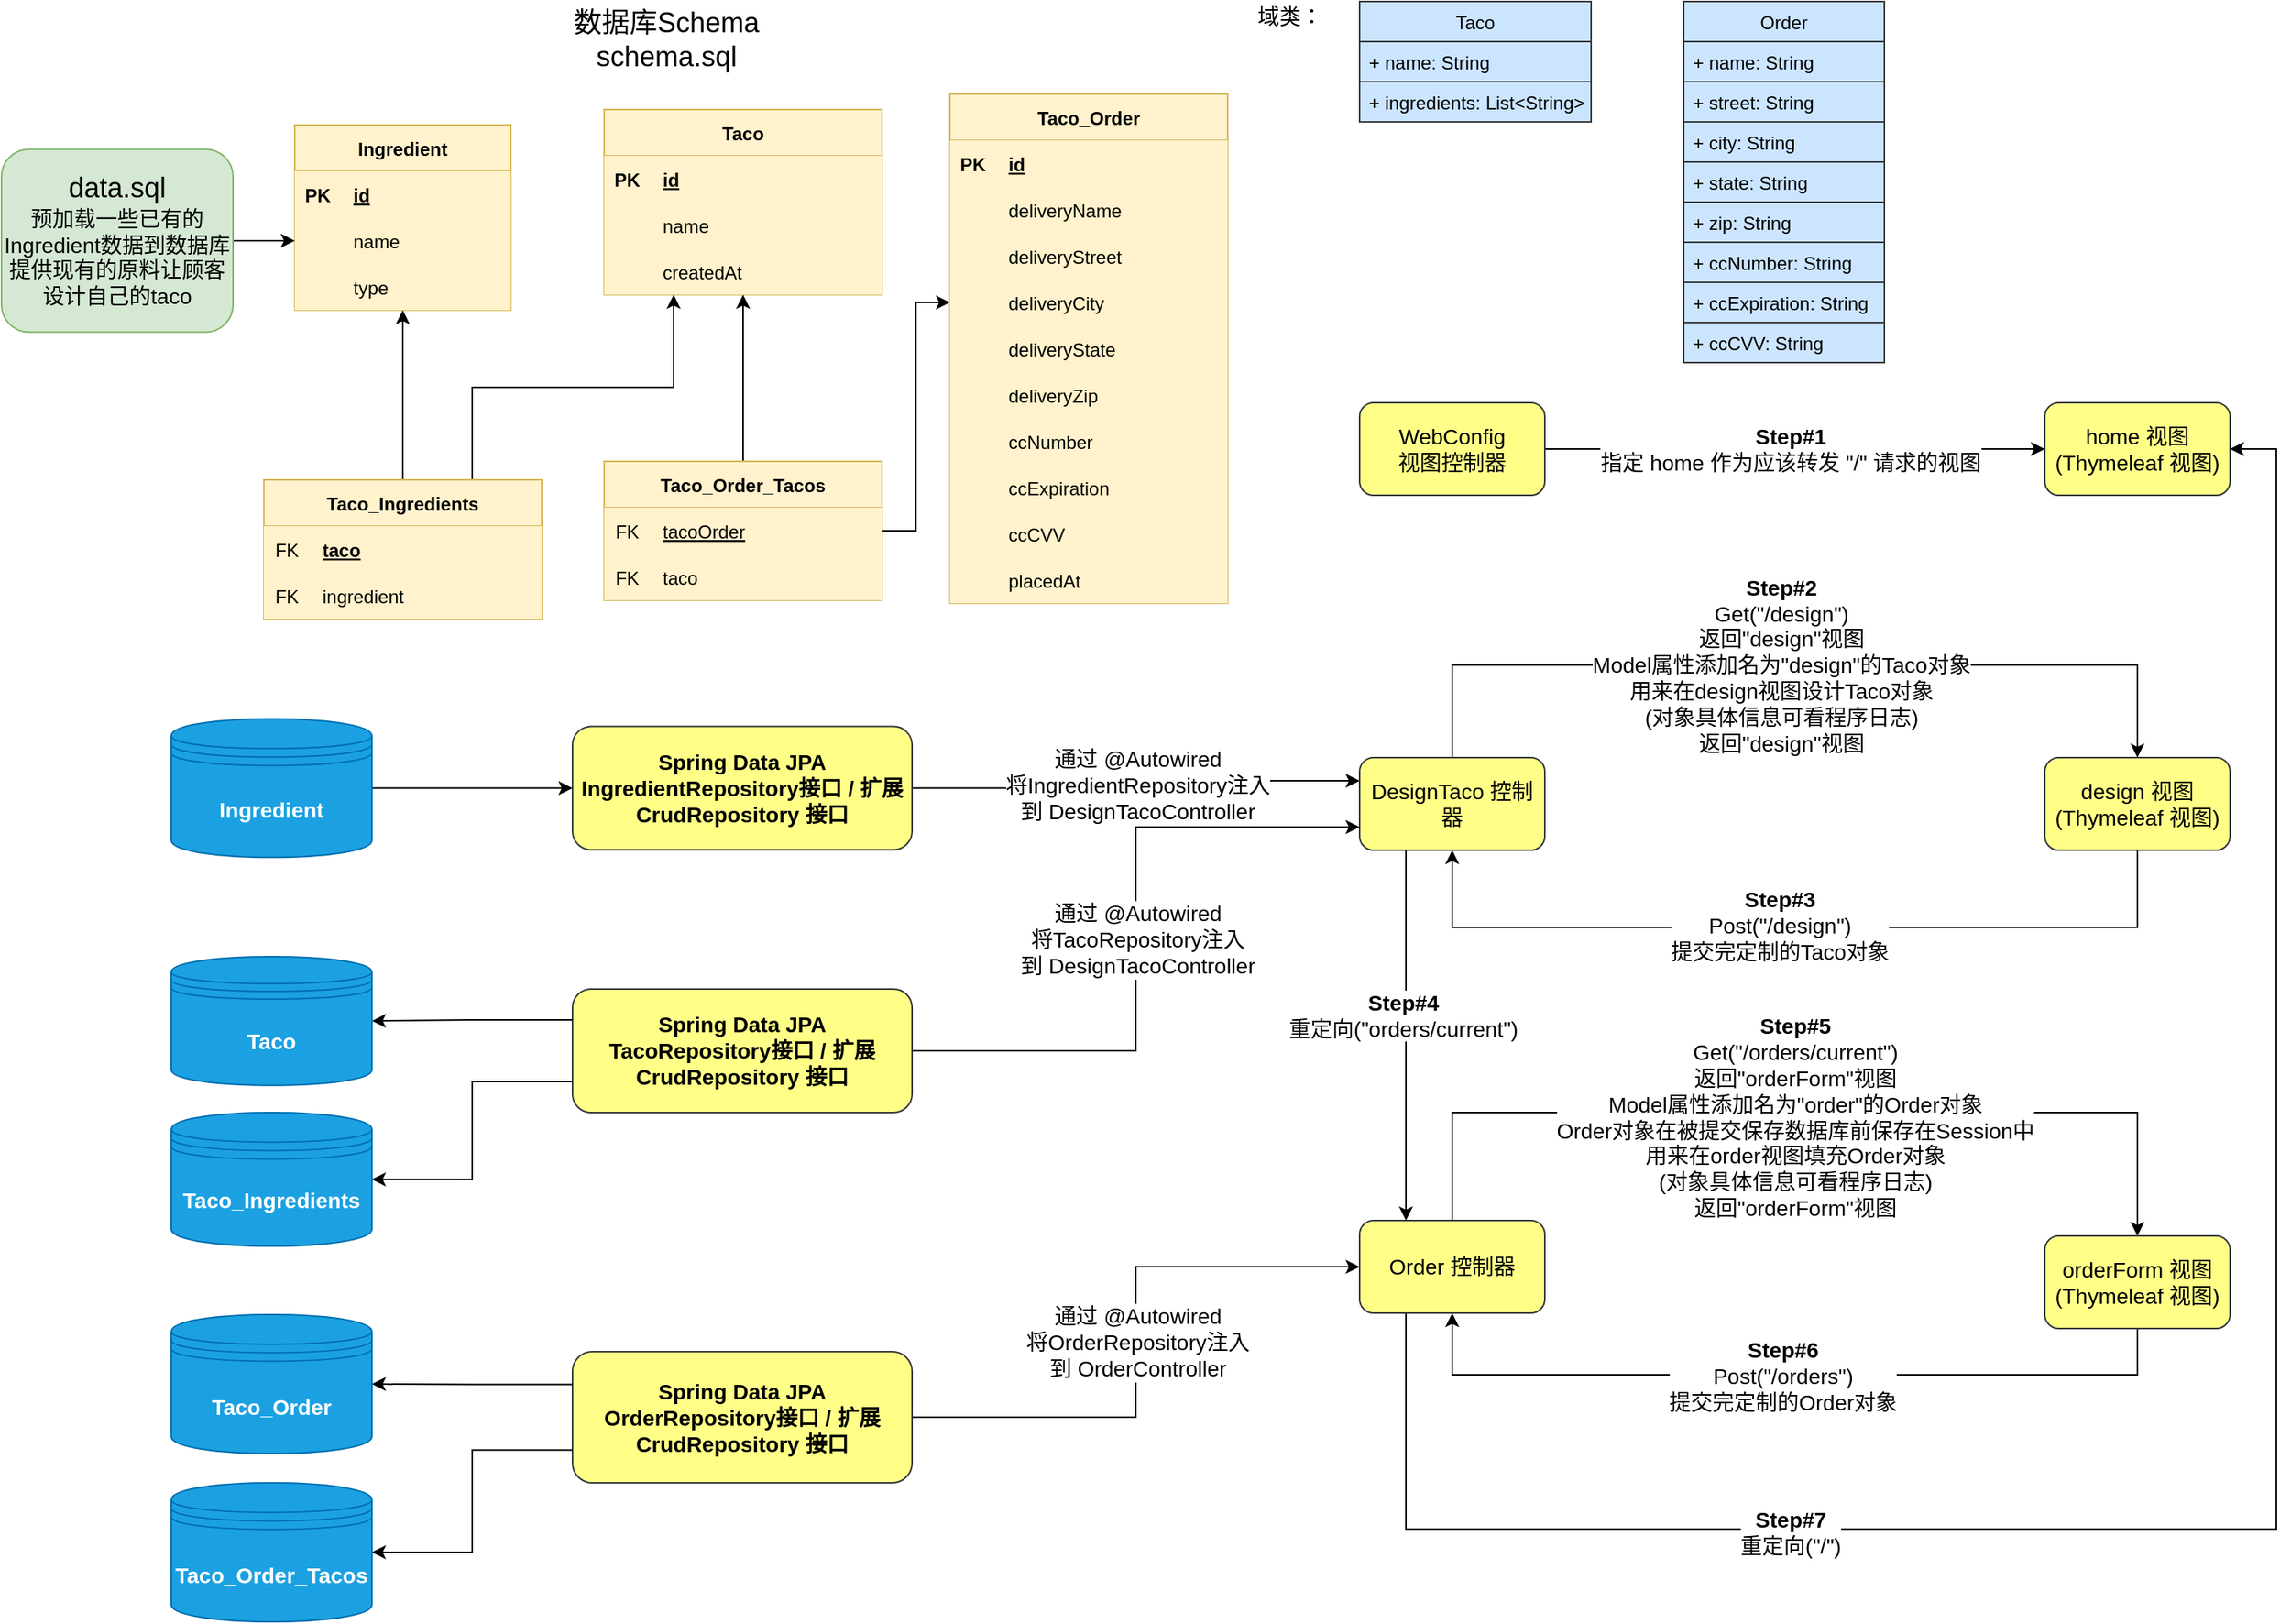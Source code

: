 <mxfile version="14.4.3" type="device"><diagram id="s5GgD7lEtXo4meM5UNP-" name="Page-1"><mxGraphModel dx="2893" dy="1265" grid="1" gridSize="10" guides="1" tooltips="1" connect="1" arrows="1" fold="1" page="1" pageScale="1" pageWidth="827" pageHeight="1169" math="0" shadow="0"><root><mxCell id="0"/><mxCell id="1" parent="0"/><mxCell id="UWZ8eqpxHvVsFgLDv_jw-1" value="Order" style="swimlane;fontStyle=0;childLayout=stackLayout;horizontal=1;startSize=26;fillColor=#cce5ff;horizontalStack=0;resizeParent=1;resizeParentMax=0;resizeLast=0;collapsible=1;marginBottom=0;strokeColor=#36393d;" parent="1" vertex="1"><mxGeometry x="310" y="60" width="130" height="234" as="geometry"/></mxCell><mxCell id="UWZ8eqpxHvVsFgLDv_jw-2" value="+ name: String" style="text;strokeColor=#36393d;fillColor=#cce5ff;align=left;verticalAlign=top;spacingLeft=4;spacingRight=4;overflow=hidden;rotatable=0;points=[[0,0.5],[1,0.5]];portConstraint=eastwest;" parent="UWZ8eqpxHvVsFgLDv_jw-1" vertex="1"><mxGeometry y="26" width="130" height="26" as="geometry"/></mxCell><mxCell id="UWZ8eqpxHvVsFgLDv_jw-3" value="+ street: String" style="text;strokeColor=#36393d;fillColor=#cce5ff;align=left;verticalAlign=top;spacingLeft=4;spacingRight=4;overflow=hidden;rotatable=0;points=[[0,0.5],[1,0.5]];portConstraint=eastwest;" parent="UWZ8eqpxHvVsFgLDv_jw-1" vertex="1"><mxGeometry y="52" width="130" height="26" as="geometry"/></mxCell><mxCell id="UWZ8eqpxHvVsFgLDv_jw-4" value="+ city: String" style="text;strokeColor=#36393d;fillColor=#cce5ff;align=left;verticalAlign=top;spacingLeft=4;spacingRight=4;overflow=hidden;rotatable=0;points=[[0,0.5],[1,0.5]];portConstraint=eastwest;" parent="UWZ8eqpxHvVsFgLDv_jw-1" vertex="1"><mxGeometry y="78" width="130" height="26" as="geometry"/></mxCell><mxCell id="UWZ8eqpxHvVsFgLDv_jw-12" value="+ state: String" style="text;strokeColor=#36393d;fillColor=#cce5ff;align=left;verticalAlign=top;spacingLeft=4;spacingRight=4;overflow=hidden;rotatable=0;points=[[0,0.5],[1,0.5]];portConstraint=eastwest;" parent="UWZ8eqpxHvVsFgLDv_jw-1" vertex="1"><mxGeometry y="104" width="130" height="26" as="geometry"/></mxCell><mxCell id="UWZ8eqpxHvVsFgLDv_jw-19" value="+ zip: String" style="text;strokeColor=#36393d;fillColor=#cce5ff;align=left;verticalAlign=top;spacingLeft=4;spacingRight=4;overflow=hidden;rotatable=0;points=[[0,0.5],[1,0.5]];portConstraint=eastwest;" parent="UWZ8eqpxHvVsFgLDv_jw-1" vertex="1"><mxGeometry y="130" width="130" height="26" as="geometry"/></mxCell><mxCell id="UWZ8eqpxHvVsFgLDv_jw-18" value="+ ccNumber: String" style="text;strokeColor=#36393d;fillColor=#cce5ff;align=left;verticalAlign=top;spacingLeft=4;spacingRight=4;overflow=hidden;rotatable=0;points=[[0,0.5],[1,0.5]];portConstraint=eastwest;" parent="UWZ8eqpxHvVsFgLDv_jw-1" vertex="1"><mxGeometry y="156" width="130" height="26" as="geometry"/></mxCell><mxCell id="UWZ8eqpxHvVsFgLDv_jw-20" value="+ ccExpiration: String" style="text;strokeColor=#36393d;fillColor=#cce5ff;align=left;verticalAlign=top;spacingLeft=4;spacingRight=4;overflow=hidden;rotatable=0;points=[[0,0.5],[1,0.5]];portConstraint=eastwest;" parent="UWZ8eqpxHvVsFgLDv_jw-1" vertex="1"><mxGeometry y="182" width="130" height="26" as="geometry"/></mxCell><mxCell id="UWZ8eqpxHvVsFgLDv_jw-14" value="+ ccCVV: String" style="text;strokeColor=#36393d;fillColor=#cce5ff;align=left;verticalAlign=top;spacingLeft=4;spacingRight=4;overflow=hidden;rotatable=0;points=[[0,0.5],[1,0.5]];portConstraint=eastwest;" parent="UWZ8eqpxHvVsFgLDv_jw-1" vertex="1"><mxGeometry y="208" width="130" height="26" as="geometry"/></mxCell><mxCell id="_PGfNeUoDke_odYHknA6-1" value="Taco" style="swimlane;fontStyle=0;childLayout=stackLayout;horizontal=1;startSize=26;fillColor=#cce5ff;horizontalStack=0;resizeParent=1;resizeParentMax=0;resizeLast=0;collapsible=1;marginBottom=0;strokeColor=#36393d;" parent="1" vertex="1"><mxGeometry x="100" y="60" width="150" height="78" as="geometry"/></mxCell><mxCell id="_PGfNeUoDke_odYHknA6-2" value="+ name: String" style="text;strokeColor=#36393d;fillColor=#cce5ff;align=left;verticalAlign=top;spacingLeft=4;spacingRight=4;overflow=hidden;rotatable=0;points=[[0,0.5],[1,0.5]];portConstraint=eastwest;" parent="_PGfNeUoDke_odYHknA6-1" vertex="1"><mxGeometry y="26" width="150" height="26" as="geometry"/></mxCell><mxCell id="_PGfNeUoDke_odYHknA6-3" value="+ ingredients: List&lt;String&gt;" style="text;strokeColor=#36393d;fillColor=#cce5ff;align=left;verticalAlign=top;spacingLeft=4;spacingRight=4;overflow=hidden;rotatable=0;points=[[0,0.5],[1,0.5]];portConstraint=eastwest;" parent="_PGfNeUoDke_odYHknA6-1" vertex="1"><mxGeometry y="52" width="150" height="26" as="geometry"/></mxCell><mxCell id="_PGfNeUoDke_odYHknA6-10" value="&lt;font style=&quot;font-size: 14px&quot;&gt;域类：&lt;/font&gt;" style="text;html=1;strokeColor=none;fillColor=none;align=center;verticalAlign=middle;whiteSpace=wrap;rounded=0;" parent="1" vertex="1"><mxGeometry x="30" y="60" width="50" height="20" as="geometry"/></mxCell><mxCell id="_PGfNeUoDke_odYHknA6-21" style="edgeStyle=orthogonalEdgeStyle;rounded=0;orthogonalLoop=1;jettySize=auto;html=1;exitX=1;exitY=0.5;exitDx=0;exitDy=0;entryX=0;entryY=0.5;entryDx=0;entryDy=0;" parent="1" source="_PGfNeUoDke_odYHknA6-11" target="_PGfNeUoDke_odYHknA6-13" edge="1"><mxGeometry relative="1" as="geometry"/></mxCell><mxCell id="_PGfNeUoDke_odYHknA6-24" value="&lt;font&gt;&lt;b style=&quot;font-size: 14px&quot;&gt;Step#1&lt;/b&gt;&lt;br&gt;&lt;span style=&quot;font-size: 14px&quot;&gt;指定 home 作为应该转发 &quot;/&quot; 请求的视图&lt;/span&gt;&lt;br&gt;&lt;/font&gt;" style="edgeLabel;html=1;align=center;verticalAlign=middle;resizable=0;points=[];" parent="_PGfNeUoDke_odYHknA6-21" vertex="1" connectable="0"><mxGeometry x="-0.019" y="-1" relative="1" as="geometry"><mxPoint y="-1" as="offset"/></mxGeometry></mxCell><mxCell id="_PGfNeUoDke_odYHknA6-11" value="&lt;font style=&quot;font-size: 14px&quot;&gt;WebConfig&lt;br&gt;视图控制器&lt;/font&gt;" style="rounded=1;whiteSpace=wrap;html=1;fillColor=#ffff88;strokeColor=#36393d;" parent="1" vertex="1"><mxGeometry x="100" y="320" width="120" height="60" as="geometry"/></mxCell><mxCell id="_PGfNeUoDke_odYHknA6-13" value="&lt;font style=&quot;font-size: 14px&quot;&gt;home 视图&lt;br&gt;(&lt;span&gt;Thymeleaf 视图&lt;/span&gt;)&lt;/font&gt;" style="rounded=1;whiteSpace=wrap;html=1;fillColor=#ffff88;strokeColor=#36393d;" parent="1" vertex="1"><mxGeometry x="544" y="320" width="120" height="60" as="geometry"/></mxCell><mxCell id="_PGfNeUoDke_odYHknA6-22" style="edgeStyle=orthogonalEdgeStyle;rounded=0;orthogonalLoop=1;jettySize=auto;html=1;exitX=0.5;exitY=0;exitDx=0;exitDy=0;entryX=0.5;entryY=0;entryDx=0;entryDy=0;" parent="1" source="_PGfNeUoDke_odYHknA6-15" target="_PGfNeUoDke_odYHknA6-17" edge="1"><mxGeometry relative="1" as="geometry"><Array as="points"><mxPoint x="160" y="490"/><mxPoint x="604" y="490"/></Array></mxGeometry></mxCell><mxCell id="_PGfNeUoDke_odYHknA6-25" value="&lt;span style=&quot;font-size: 14px&quot;&gt;&lt;b&gt;Step#2&lt;/b&gt;&lt;br&gt;Get(&quot;/design&quot;)&lt;/span&gt;&lt;br style=&quot;font-size: 14px&quot;&gt;&lt;span style=&quot;font-size: 14px&quot;&gt;返回&quot;design&quot;视图&lt;br&gt;Model属性添加名为&quot;design&quot;的Taco对象&lt;br&gt;用来在design视图设计Taco对象&lt;br&gt;&lt;/span&gt;&lt;span style=&quot;font-size: 14px&quot;&gt;(对象具体信息可看程序日志)&lt;/span&gt;&lt;span style=&quot;font-size: 14px&quot;&gt;&lt;br&gt;&lt;/span&gt;&lt;span style=&quot;font-size: 14px&quot;&gt;返回&quot;design&quot;视图&lt;/span&gt;&lt;span style=&quot;font-size: 14px&quot;&gt;&lt;br&gt;&lt;/span&gt;" style="edgeLabel;html=1;align=center;verticalAlign=middle;resizable=0;points=[];" parent="_PGfNeUoDke_odYHknA6-22" vertex="1" connectable="0"><mxGeometry x="-0.161" relative="1" as="geometry"><mxPoint x="36" as="offset"/></mxGeometry></mxCell><mxCell id="_PGfNeUoDke_odYHknA6-30" style="edgeStyle=orthogonalEdgeStyle;rounded=0;orthogonalLoop=1;jettySize=auto;html=1;exitX=0.25;exitY=1;exitDx=0;exitDy=0;entryX=0.25;entryY=0;entryDx=0;entryDy=0;" parent="1" source="_PGfNeUoDke_odYHknA6-15" target="_PGfNeUoDke_odYHknA6-18" edge="1"><mxGeometry relative="1" as="geometry"/></mxCell><mxCell id="_PGfNeUoDke_odYHknA6-31" value="&lt;span style=&quot;font-size: 14px&quot;&gt;&lt;b&gt;Step#4&lt;/b&gt;&lt;br&gt;重定向(&quot;orders/current&quot;)&lt;/span&gt;" style="edgeLabel;html=1;align=center;verticalAlign=middle;resizable=0;points=[];" parent="_PGfNeUoDke_odYHknA6-30" vertex="1" connectable="0"><mxGeometry x="-0.109" y="-2" relative="1" as="geometry"><mxPoint as="offset"/></mxGeometry></mxCell><mxCell id="_PGfNeUoDke_odYHknA6-15" value="&lt;font style=&quot;font-size: 14px&quot;&gt;DesignTaco 控制器&lt;/font&gt;" style="rounded=1;whiteSpace=wrap;html=1;fillColor=#ffff88;strokeColor=#36393d;" parent="1" vertex="1"><mxGeometry x="100" y="550" width="120" height="60" as="geometry"/></mxCell><mxCell id="_PGfNeUoDke_odYHknA6-26" style="edgeStyle=orthogonalEdgeStyle;rounded=0;orthogonalLoop=1;jettySize=auto;html=1;exitX=0.5;exitY=1;exitDx=0;exitDy=0;entryX=0.5;entryY=1;entryDx=0;entryDy=0;" parent="1" source="_PGfNeUoDke_odYHknA6-17" target="_PGfNeUoDke_odYHknA6-15" edge="1"><mxGeometry relative="1" as="geometry"><Array as="points"><mxPoint x="604" y="660"/><mxPoint x="160" y="660"/></Array></mxGeometry></mxCell><mxCell id="_PGfNeUoDke_odYHknA6-28" value="&lt;font style=&quot;font-size: 14px&quot;&gt;&lt;b&gt;Step#3&lt;/b&gt;&lt;br&gt;Post(&quot;/design&quot;)&lt;br&gt;提交完定制的Taco对象&lt;br&gt;&lt;/font&gt;" style="edgeLabel;html=1;align=center;verticalAlign=middle;resizable=0;points=[];" parent="_PGfNeUoDke_odYHknA6-26" vertex="1" connectable="0"><mxGeometry x="0.037" y="-1" relative="1" as="geometry"><mxPoint as="offset"/></mxGeometry></mxCell><mxCell id="_PGfNeUoDke_odYHknA6-17" value="&lt;font style=&quot;font-size: 14px&quot;&gt;design 视图&lt;br&gt;(&lt;span&gt;Thymeleaf 视图&lt;/span&gt;)&lt;/font&gt;" style="rounded=1;whiteSpace=wrap;html=1;fillColor=#ffff88;strokeColor=#36393d;" parent="1" vertex="1"><mxGeometry x="544" y="550" width="120" height="60" as="geometry"/></mxCell><mxCell id="_PGfNeUoDke_odYHknA6-23" style="edgeStyle=orthogonalEdgeStyle;rounded=0;orthogonalLoop=1;jettySize=auto;html=1;exitX=0.5;exitY=0;exitDx=0;exitDy=0;entryX=0.5;entryY=0;entryDx=0;entryDy=0;" parent="1" source="_PGfNeUoDke_odYHknA6-18" target="_PGfNeUoDke_odYHknA6-20" edge="1"><mxGeometry relative="1" as="geometry"><Array as="points"><mxPoint x="160" y="780"/><mxPoint x="604" y="780"/></Array></mxGeometry></mxCell><mxCell id="_PGfNeUoDke_odYHknA6-32" value="&lt;span style=&quot;font-size: 14px&quot;&gt;&lt;b&gt;Step#5&lt;/b&gt;&lt;br&gt;Get(&quot;/orders/current&quot;)&lt;/span&gt;&lt;br style=&quot;font-size: 14px&quot;&gt;&lt;span style=&quot;font-size: 14px&quot;&gt;返回&quot;orderForm&quot;视图&lt;br&gt;Model属性添加名为&quot;order&quot;的Order对象&lt;br&gt;Order对象在被提交保存数据库前保存在Session中&lt;br&gt;用来在order视图填充Order对象&lt;br&gt;(对象具体信息可看程序日志)&lt;br&gt;&lt;/span&gt;&lt;span style=&quot;font-size: 14px&quot;&gt;返回&quot;orderForm&quot;视图&lt;/span&gt;&lt;span style=&quot;font-size: 14px&quot;&gt;&lt;br&gt;&lt;/span&gt;" style="edgeLabel;html=1;align=center;verticalAlign=middle;resizable=0;points=[];" parent="_PGfNeUoDke_odYHknA6-23" vertex="1" connectable="0"><mxGeometry x="-0.093" y="-3" relative="1" as="geometry"><mxPoint x="22" as="offset"/></mxGeometry></mxCell><mxCell id="_PGfNeUoDke_odYHknA6-35" style="edgeStyle=orthogonalEdgeStyle;rounded=0;orthogonalLoop=1;jettySize=auto;html=1;exitX=0.25;exitY=1;exitDx=0;exitDy=0;entryX=1;entryY=0.5;entryDx=0;entryDy=0;" parent="1" source="_PGfNeUoDke_odYHknA6-18" target="_PGfNeUoDke_odYHknA6-13" edge="1"><mxGeometry relative="1" as="geometry"><Array as="points"><mxPoint x="130" y="1050"/><mxPoint x="694" y="1050"/><mxPoint x="694" y="350"/></Array></mxGeometry></mxCell><mxCell id="_PGfNeUoDke_odYHknA6-36" value="&lt;span style=&quot;font-size: 14px&quot;&gt;&lt;b&gt;Step#7&lt;/b&gt;&lt;br&gt;重定向(&quot;/&quot;)&lt;br&gt;&lt;/span&gt;" style="edgeLabel;html=1;align=center;verticalAlign=middle;resizable=0;points=[];" parent="_PGfNeUoDke_odYHknA6-35" vertex="1" connectable="0"><mxGeometry x="-0.344" y="-2" relative="1" as="geometry"><mxPoint x="-81.59" as="offset"/></mxGeometry></mxCell><mxCell id="_PGfNeUoDke_odYHknA6-18" value="&lt;font style=&quot;font-size: 14px&quot;&gt;Order 控制器&lt;/font&gt;" style="rounded=1;whiteSpace=wrap;html=1;fillColor=#ffff88;strokeColor=#36393d;" parent="1" vertex="1"><mxGeometry x="100" y="850" width="120" height="60" as="geometry"/></mxCell><mxCell id="_PGfNeUoDke_odYHknA6-33" style="edgeStyle=orthogonalEdgeStyle;rounded=0;orthogonalLoop=1;jettySize=auto;html=1;exitX=0.5;exitY=1;exitDx=0;exitDy=0;entryX=0.5;entryY=1;entryDx=0;entryDy=0;" parent="1" source="_PGfNeUoDke_odYHknA6-20" target="_PGfNeUoDke_odYHknA6-18" edge="1"><mxGeometry relative="1" as="geometry"><Array as="points"><mxPoint x="604" y="950"/><mxPoint x="160" y="950"/></Array></mxGeometry></mxCell><mxCell id="_PGfNeUoDke_odYHknA6-34" value="&lt;span style=&quot;font-size: 14px&quot;&gt;&lt;b&gt;Step#6&lt;/b&gt;&lt;br&gt;Post(&quot;/orders&quot;)&lt;/span&gt;&lt;br style=&quot;font-size: 14px&quot;&gt;&lt;span style=&quot;font-size: 14px&quot;&gt;提交完定制的Order对象&lt;/span&gt;" style="edgeLabel;html=1;align=center;verticalAlign=middle;resizable=0;points=[];" parent="_PGfNeUoDke_odYHknA6-33" vertex="1" connectable="0"><mxGeometry x="0.012" y="1" relative="1" as="geometry"><mxPoint as="offset"/></mxGeometry></mxCell><mxCell id="_PGfNeUoDke_odYHknA6-20" value="&lt;font style=&quot;font-size: 14px&quot;&gt;orderForm 视图&lt;br&gt;(&lt;span&gt;Thymeleaf 视图&lt;/span&gt;)&lt;/font&gt;" style="rounded=1;whiteSpace=wrap;html=1;fillColor=#ffff88;strokeColor=#36393d;" parent="1" vertex="1"><mxGeometry x="544" y="860" width="120" height="60" as="geometry"/></mxCell><mxCell id="GFO2G9wgAssf9oBsYWqt-5" style="edgeStyle=orthogonalEdgeStyle;rounded=0;orthogonalLoop=1;jettySize=auto;html=1;exitX=1;exitY=0.5;exitDx=0;exitDy=0;entryX=0;entryY=0.25;entryDx=0;entryDy=0;" parent="1" source="GFO2G9wgAssf9oBsYWqt-1" target="_PGfNeUoDke_odYHknA6-15" edge="1"><mxGeometry relative="1" as="geometry"/></mxCell><mxCell id="GFO2G9wgAssf9oBsYWqt-6" value="&lt;font style=&quot;font-size: 14px&quot;&gt;通过 @Autowired&lt;br&gt;将&lt;span&gt;IngredientRepository&lt;/span&gt;注入&lt;br&gt;到 DesignTacoController&lt;/font&gt;" style="edgeLabel;html=1;align=center;verticalAlign=middle;resizable=0;points=[];" parent="GFO2G9wgAssf9oBsYWqt-5" vertex="1" connectable="0"><mxGeometry x="-0.002" y="-1" relative="1" as="geometry"><mxPoint as="offset"/></mxGeometry></mxCell><mxCell id="GFO2G9wgAssf9oBsYWqt-1" value="&lt;font&gt;&lt;font style=&quot;font-size: 14px&quot;&gt;&lt;b&gt;Spring Data JPA&lt;br&gt;IngredientRepository接口 /&amp;nbsp;&lt;span&gt;扩展 CrudRepository 接口&lt;/span&gt;&lt;br&gt;&lt;/b&gt;&lt;/font&gt;&lt;/font&gt;" style="rounded=1;whiteSpace=wrap;html=1;fillColor=#ffff88;strokeColor=#36393d;" parent="1" vertex="1"><mxGeometry x="-410" y="529.78" width="220" height="80" as="geometry"/></mxCell><mxCell id="GFO2G9wgAssf9oBsYWqt-3" style="edgeStyle=orthogonalEdgeStyle;rounded=0;orthogonalLoop=1;jettySize=auto;html=1;exitX=1;exitY=0.5;exitDx=0;exitDy=0;entryX=0;entryY=0.5;entryDx=0;entryDy=0;" parent="1" source="5_yqH__GdXovCxNSUpzi-95" target="GFO2G9wgAssf9oBsYWqt-1" edge="1"><mxGeometry relative="1" as="geometry"><mxPoint x="-800" y="568.75" as="sourcePoint"/></mxGeometry></mxCell><mxCell id="ABCaBeEIjBcYwZikrqMt-1" value="Ingredient" style="shape=table;startSize=30;container=1;collapsible=1;childLayout=tableLayout;fixedRows=1;rowLines=0;fontStyle=1;align=center;resizeLast=1;fillColor=#fff2cc;strokeColor=#d6b656;" parent="1" vertex="1"><mxGeometry x="-590" y="140" width="140" height="120" as="geometry"/></mxCell><mxCell id="ABCaBeEIjBcYwZikrqMt-2" value="" style="shape=partialRectangle;collapsible=0;dropTarget=0;pointerEvents=0;fillColor=#fff2cc;top=0;left=0;bottom=1;right=0;points=[[0,0.5],[1,0.5]];portConstraint=eastwest;strokeColor=#d6b656;" parent="ABCaBeEIjBcYwZikrqMt-1" vertex="1"><mxGeometry y="30" width="140" height="30" as="geometry"/></mxCell><mxCell id="ABCaBeEIjBcYwZikrqMt-3" value="PK" style="shape=partialRectangle;connectable=0;fillColor=#fff2cc;top=0;left=0;bottom=0;right=0;fontStyle=1;overflow=hidden;strokeColor=#d6b656;" parent="ABCaBeEIjBcYwZikrqMt-2" vertex="1"><mxGeometry width="30" height="30" as="geometry"/></mxCell><mxCell id="ABCaBeEIjBcYwZikrqMt-4" value="id" style="shape=partialRectangle;connectable=0;fillColor=#fff2cc;top=0;left=0;bottom=0;right=0;align=left;spacingLeft=6;fontStyle=5;overflow=hidden;strokeColor=#d6b656;" parent="ABCaBeEIjBcYwZikrqMt-2" vertex="1"><mxGeometry x="30" width="110" height="30" as="geometry"/></mxCell><mxCell id="ABCaBeEIjBcYwZikrqMt-5" value="" style="shape=partialRectangle;collapsible=0;dropTarget=0;pointerEvents=0;fillColor=#fff2cc;top=0;left=0;bottom=0;right=0;points=[[0,0.5],[1,0.5]];portConstraint=eastwest;strokeColor=#d6b656;" parent="ABCaBeEIjBcYwZikrqMt-1" vertex="1"><mxGeometry y="60" width="140" height="30" as="geometry"/></mxCell><mxCell id="ABCaBeEIjBcYwZikrqMt-6" value="" style="shape=partialRectangle;connectable=0;fillColor=#fff2cc;top=0;left=0;bottom=0;right=0;editable=1;overflow=hidden;strokeColor=#d6b656;" parent="ABCaBeEIjBcYwZikrqMt-5" vertex="1"><mxGeometry width="30" height="30" as="geometry"/></mxCell><mxCell id="ABCaBeEIjBcYwZikrqMt-7" value="name" style="shape=partialRectangle;connectable=0;fillColor=#fff2cc;top=0;left=0;bottom=0;right=0;align=left;spacingLeft=6;overflow=hidden;strokeColor=#d6b656;" parent="ABCaBeEIjBcYwZikrqMt-5" vertex="1"><mxGeometry x="30" width="110" height="30" as="geometry"/></mxCell><mxCell id="ABCaBeEIjBcYwZikrqMt-8" value="" style="shape=partialRectangle;collapsible=0;dropTarget=0;pointerEvents=0;fillColor=#fff2cc;top=0;left=0;bottom=0;right=0;points=[[0,0.5],[1,0.5]];portConstraint=eastwest;strokeColor=#d6b656;" parent="ABCaBeEIjBcYwZikrqMt-1" vertex="1"><mxGeometry y="90" width="140" height="30" as="geometry"/></mxCell><mxCell id="ABCaBeEIjBcYwZikrqMt-9" value="" style="shape=partialRectangle;connectable=0;fillColor=#fff2cc;top=0;left=0;bottom=0;right=0;editable=1;overflow=hidden;strokeColor=#d6b656;" parent="ABCaBeEIjBcYwZikrqMt-8" vertex="1"><mxGeometry width="30" height="30" as="geometry"/></mxCell><mxCell id="ABCaBeEIjBcYwZikrqMt-10" value="type" style="shape=partialRectangle;connectable=0;fillColor=#fff2cc;top=0;left=0;bottom=0;right=0;align=left;spacingLeft=6;overflow=hidden;strokeColor=#d6b656;" parent="ABCaBeEIjBcYwZikrqMt-8" vertex="1"><mxGeometry x="30" width="110" height="30" as="geometry"/></mxCell><mxCell id="ABCaBeEIjBcYwZikrqMt-14" value="Taco" style="shape=table;startSize=30;container=1;collapsible=1;childLayout=tableLayout;fixedRows=1;rowLines=0;fontStyle=1;align=center;resizeLast=1;fillColor=#fff2cc;strokeColor=#d6b656;" parent="1" vertex="1"><mxGeometry x="-389.5" y="130" width="180" height="120" as="geometry"/></mxCell><mxCell id="ABCaBeEIjBcYwZikrqMt-15" value="" style="shape=partialRectangle;collapsible=0;dropTarget=0;pointerEvents=0;fillColor=#fff2cc;top=0;left=0;bottom=1;right=0;points=[[0,0.5],[1,0.5]];portConstraint=eastwest;strokeColor=#d6b656;" parent="ABCaBeEIjBcYwZikrqMt-14" vertex="1"><mxGeometry y="30" width="180" height="30" as="geometry"/></mxCell><mxCell id="ABCaBeEIjBcYwZikrqMt-16" value="PK" style="shape=partialRectangle;connectable=0;fillColor=#fff2cc;top=0;left=0;bottom=0;right=0;fontStyle=1;overflow=hidden;strokeColor=#d6b656;" parent="ABCaBeEIjBcYwZikrqMt-15" vertex="1"><mxGeometry width="30" height="30" as="geometry"/></mxCell><mxCell id="ABCaBeEIjBcYwZikrqMt-17" value="id" style="shape=partialRectangle;connectable=0;fillColor=#fff2cc;top=0;left=0;bottom=0;right=0;align=left;spacingLeft=6;fontStyle=5;overflow=hidden;strokeColor=#d6b656;" parent="ABCaBeEIjBcYwZikrqMt-15" vertex="1"><mxGeometry x="30" width="150" height="30" as="geometry"/></mxCell><mxCell id="ABCaBeEIjBcYwZikrqMt-18" value="" style="shape=partialRectangle;collapsible=0;dropTarget=0;pointerEvents=0;fillColor=#fff2cc;top=0;left=0;bottom=0;right=0;points=[[0,0.5],[1,0.5]];portConstraint=eastwest;strokeColor=#d6b656;" parent="ABCaBeEIjBcYwZikrqMt-14" vertex="1"><mxGeometry y="60" width="180" height="30" as="geometry"/></mxCell><mxCell id="ABCaBeEIjBcYwZikrqMt-19" value="" style="shape=partialRectangle;connectable=0;fillColor=#fff2cc;top=0;left=0;bottom=0;right=0;editable=1;overflow=hidden;strokeColor=#d6b656;" parent="ABCaBeEIjBcYwZikrqMt-18" vertex="1"><mxGeometry width="30" height="30" as="geometry"/></mxCell><mxCell id="ABCaBeEIjBcYwZikrqMt-20" value="name" style="shape=partialRectangle;connectable=0;fillColor=#fff2cc;top=0;left=0;bottom=0;right=0;align=left;spacingLeft=6;overflow=hidden;strokeColor=#d6b656;" parent="ABCaBeEIjBcYwZikrqMt-18" vertex="1"><mxGeometry x="30" width="150" height="30" as="geometry"/></mxCell><mxCell id="ABCaBeEIjBcYwZikrqMt-21" value="" style="shape=partialRectangle;collapsible=0;dropTarget=0;pointerEvents=0;fillColor=#fff2cc;top=0;left=0;bottom=0;right=0;points=[[0,0.5],[1,0.5]];portConstraint=eastwest;strokeColor=#d6b656;" parent="ABCaBeEIjBcYwZikrqMt-14" vertex="1"><mxGeometry y="90" width="180" height="30" as="geometry"/></mxCell><mxCell id="ABCaBeEIjBcYwZikrqMt-22" value="" style="shape=partialRectangle;connectable=0;fillColor=#fff2cc;top=0;left=0;bottom=0;right=0;editable=1;overflow=hidden;strokeColor=#d6b656;" parent="ABCaBeEIjBcYwZikrqMt-21" vertex="1"><mxGeometry width="30" height="30" as="geometry"/></mxCell><mxCell id="ABCaBeEIjBcYwZikrqMt-23" value="createdAt" style="shape=partialRectangle;connectable=0;fillColor=#fff2cc;top=0;left=0;bottom=0;right=0;align=left;spacingLeft=6;overflow=hidden;strokeColor=#d6b656;" parent="ABCaBeEIjBcYwZikrqMt-21" vertex="1"><mxGeometry x="30" width="150" height="30" as="geometry"/></mxCell><mxCell id="1MyHOE4CHf05YCEN6rHA-6" style="edgeStyle=orthogonalEdgeStyle;rounded=0;orthogonalLoop=1;jettySize=auto;html=1;exitX=0.5;exitY=0;exitDx=0;exitDy=0;entryX=0.5;entryY=1;entryDx=0;entryDy=0;" parent="1" source="ABCaBeEIjBcYwZikrqMt-24" target="ABCaBeEIjBcYwZikrqMt-1" edge="1"><mxGeometry relative="1" as="geometry"/></mxCell><mxCell id="1MyHOE4CHf05YCEN6rHA-7" style="edgeStyle=orthogonalEdgeStyle;rounded=0;orthogonalLoop=1;jettySize=auto;html=1;exitX=0.75;exitY=0;exitDx=0;exitDy=0;entryX=0.25;entryY=1;entryDx=0;entryDy=0;" parent="1" source="ABCaBeEIjBcYwZikrqMt-24" target="ABCaBeEIjBcYwZikrqMt-14" edge="1"><mxGeometry relative="1" as="geometry"/></mxCell><mxCell id="ABCaBeEIjBcYwZikrqMt-24" value="Taco_Ingredients" style="shape=table;startSize=30;container=1;collapsible=1;childLayout=tableLayout;fixedRows=1;rowLines=0;fontStyle=1;align=center;resizeLast=1;fillColor=#fff2cc;strokeColor=#d6b656;" parent="1" vertex="1"><mxGeometry x="-610" y="370" width="180" height="90" as="geometry"/></mxCell><mxCell id="ABCaBeEIjBcYwZikrqMt-25" value="" style="shape=partialRectangle;collapsible=0;dropTarget=0;pointerEvents=0;fillColor=#fff2cc;top=0;left=0;bottom=1;right=0;points=[[0,0.5],[1,0.5]];portConstraint=eastwest;strokeColor=#d6b656;" parent="ABCaBeEIjBcYwZikrqMt-24" vertex="1"><mxGeometry y="30" width="180" height="30" as="geometry"/></mxCell><mxCell id="ABCaBeEIjBcYwZikrqMt-26" value="FK" style="shape=partialRectangle;connectable=0;fillColor=#fff2cc;top=0;left=0;bottom=0;right=0;fontStyle=0;overflow=hidden;strokeColor=#d6b656;" parent="ABCaBeEIjBcYwZikrqMt-25" vertex="1"><mxGeometry width="30" height="30" as="geometry"/></mxCell><mxCell id="ABCaBeEIjBcYwZikrqMt-27" value="taco" style="shape=partialRectangle;connectable=0;fillColor=#fff2cc;top=0;left=0;bottom=0;right=0;align=left;spacingLeft=6;fontStyle=5;overflow=hidden;strokeColor=#d6b656;" parent="ABCaBeEIjBcYwZikrqMt-25" vertex="1"><mxGeometry x="30" width="150" height="30" as="geometry"/></mxCell><mxCell id="ABCaBeEIjBcYwZikrqMt-28" value="" style="shape=partialRectangle;collapsible=0;dropTarget=0;pointerEvents=0;fillColor=#fff2cc;top=0;left=0;bottom=0;right=0;points=[[0,0.5],[1,0.5]];portConstraint=eastwest;strokeColor=#d6b656;" parent="ABCaBeEIjBcYwZikrqMt-24" vertex="1"><mxGeometry y="60" width="180" height="30" as="geometry"/></mxCell><mxCell id="ABCaBeEIjBcYwZikrqMt-29" value="FK" style="shape=partialRectangle;connectable=0;fillColor=#fff2cc;top=0;left=0;bottom=0;right=0;editable=1;overflow=hidden;strokeColor=#d6b656;" parent="ABCaBeEIjBcYwZikrqMt-28" vertex="1"><mxGeometry width="30" height="30" as="geometry"/></mxCell><mxCell id="ABCaBeEIjBcYwZikrqMt-30" value="ingredient" style="shape=partialRectangle;connectable=0;fillColor=#fff2cc;top=0;left=0;bottom=0;right=0;align=left;spacingLeft=6;overflow=hidden;strokeColor=#d6b656;" parent="ABCaBeEIjBcYwZikrqMt-28" vertex="1"><mxGeometry x="30" width="150" height="30" as="geometry"/></mxCell><mxCell id="ABCaBeEIjBcYwZikrqMt-101" style="edgeStyle=orthogonalEdgeStyle;rounded=0;orthogonalLoop=1;jettySize=auto;html=1;exitX=0.5;exitY=0;exitDx=0;exitDy=0;entryX=0.5;entryY=1;entryDx=0;entryDy=0;" parent="1" source="ABCaBeEIjBcYwZikrqMt-34" target="ABCaBeEIjBcYwZikrqMt-14" edge="1"><mxGeometry relative="1" as="geometry"/></mxCell><mxCell id="ABCaBeEIjBcYwZikrqMt-102" style="edgeStyle=orthogonalEdgeStyle;rounded=0;orthogonalLoop=1;jettySize=auto;html=1;exitX=1;exitY=0.5;exitDx=0;exitDy=0;entryX=0;entryY=0.5;entryDx=0;entryDy=0;" parent="1" source="ABCaBeEIjBcYwZikrqMt-34" target="ABCaBeEIjBcYwZikrqMt-68" edge="1"><mxGeometry relative="1" as="geometry"/></mxCell><mxCell id="ABCaBeEIjBcYwZikrqMt-34" value="Taco_Order_Tacos" style="shape=table;startSize=30;container=1;collapsible=1;childLayout=tableLayout;fixedRows=1;rowLines=0;fontStyle=1;align=center;resizeLast=1;fillColor=#fff2cc;strokeColor=#d6b656;" parent="1" vertex="1"><mxGeometry x="-389.5" y="358" width="180" height="90" as="geometry"/></mxCell><mxCell id="ABCaBeEIjBcYwZikrqMt-35" value="" style="shape=partialRectangle;collapsible=0;dropTarget=0;pointerEvents=0;fillColor=#fff2cc;top=0;left=0;bottom=1;right=0;points=[[0,0.5],[1,0.5]];portConstraint=eastwest;strokeColor=#d6b656;" parent="ABCaBeEIjBcYwZikrqMt-34" vertex="1"><mxGeometry y="30" width="180" height="30" as="geometry"/></mxCell><mxCell id="ABCaBeEIjBcYwZikrqMt-36" value="FK" style="shape=partialRectangle;connectable=0;fillColor=#fff2cc;top=0;left=0;bottom=0;right=0;fontStyle=0;overflow=hidden;strokeColor=#d6b656;" parent="ABCaBeEIjBcYwZikrqMt-35" vertex="1"><mxGeometry width="30" height="30" as="geometry"/></mxCell><mxCell id="ABCaBeEIjBcYwZikrqMt-37" value="tacoOrder" style="shape=partialRectangle;connectable=0;fillColor=#fff2cc;top=0;left=0;bottom=0;right=0;align=left;spacingLeft=6;fontStyle=4;overflow=hidden;strokeColor=#d6b656;" parent="ABCaBeEIjBcYwZikrqMt-35" vertex="1"><mxGeometry x="30" width="150" height="30" as="geometry"/></mxCell><mxCell id="ABCaBeEIjBcYwZikrqMt-38" value="" style="shape=partialRectangle;collapsible=0;dropTarget=0;pointerEvents=0;fillColor=#fff2cc;top=0;left=0;bottom=0;right=0;points=[[0,0.5],[1,0.5]];portConstraint=eastwest;strokeColor=#d6b656;" parent="ABCaBeEIjBcYwZikrqMt-34" vertex="1"><mxGeometry y="60" width="180" height="30" as="geometry"/></mxCell><mxCell id="ABCaBeEIjBcYwZikrqMt-39" value="FK" style="shape=partialRectangle;connectable=0;fillColor=#fff2cc;top=0;left=0;bottom=0;right=0;editable=1;overflow=hidden;strokeColor=#d6b656;" parent="ABCaBeEIjBcYwZikrqMt-38" vertex="1"><mxGeometry width="30" height="30" as="geometry"/></mxCell><mxCell id="ABCaBeEIjBcYwZikrqMt-40" value="taco" style="shape=partialRectangle;connectable=0;fillColor=#fff2cc;top=0;left=0;bottom=0;right=0;align=left;spacingLeft=6;overflow=hidden;strokeColor=#d6b656;" parent="ABCaBeEIjBcYwZikrqMt-38" vertex="1"><mxGeometry x="30" width="150" height="30" as="geometry"/></mxCell><mxCell id="ABCaBeEIjBcYwZikrqMt-44" value="Taco_Order" style="shape=table;startSize=30;container=1;collapsible=1;childLayout=tableLayout;fixedRows=1;rowLines=0;fontStyle=1;align=center;resizeLast=1;fillColor=#fff2cc;strokeColor=#d6b656;" parent="1" vertex="1"><mxGeometry x="-165.5" y="120" width="180" height="330" as="geometry"><mxRectangle x="1750" y="18.5" width="100" height="30" as="alternateBounds"/></mxGeometry></mxCell><mxCell id="ABCaBeEIjBcYwZikrqMt-45" value="" style="shape=partialRectangle;collapsible=0;dropTarget=0;pointerEvents=0;fillColor=#fff2cc;top=0;left=0;bottom=1;right=0;points=[[0,0.5],[1,0.5]];portConstraint=eastwest;strokeColor=#d6b656;" parent="ABCaBeEIjBcYwZikrqMt-44" vertex="1"><mxGeometry y="30" width="180" height="30" as="geometry"/></mxCell><mxCell id="ABCaBeEIjBcYwZikrqMt-46" value="PK" style="shape=partialRectangle;connectable=0;fillColor=#fff2cc;top=0;left=0;bottom=0;right=0;fontStyle=1;overflow=hidden;strokeColor=#d6b656;" parent="ABCaBeEIjBcYwZikrqMt-45" vertex="1"><mxGeometry width="30" height="30" as="geometry"/></mxCell><mxCell id="ABCaBeEIjBcYwZikrqMt-47" value="id" style="shape=partialRectangle;connectable=0;fillColor=#fff2cc;top=0;left=0;bottom=0;right=0;align=left;spacingLeft=6;fontStyle=5;overflow=hidden;strokeColor=#d6b656;" parent="ABCaBeEIjBcYwZikrqMt-45" vertex="1"><mxGeometry x="30" width="150" height="30" as="geometry"/></mxCell><mxCell id="ABCaBeEIjBcYwZikrqMt-48" value="" style="shape=partialRectangle;collapsible=0;dropTarget=0;pointerEvents=0;fillColor=#fff2cc;top=0;left=0;bottom=0;right=0;points=[[0,0.5],[1,0.5]];portConstraint=eastwest;strokeColor=#d6b656;" parent="ABCaBeEIjBcYwZikrqMt-44" vertex="1"><mxGeometry y="60" width="180" height="30" as="geometry"/></mxCell><mxCell id="ABCaBeEIjBcYwZikrqMt-49" value="" style="shape=partialRectangle;connectable=0;fillColor=#fff2cc;top=0;left=0;bottom=0;right=0;editable=1;overflow=hidden;strokeColor=#d6b656;" parent="ABCaBeEIjBcYwZikrqMt-48" vertex="1"><mxGeometry width="30" height="30" as="geometry"/></mxCell><mxCell id="ABCaBeEIjBcYwZikrqMt-50" value="deliveryName" style="shape=partialRectangle;connectable=0;fillColor=#fff2cc;top=0;left=0;bottom=0;right=0;align=left;spacingLeft=6;overflow=hidden;strokeColor=#d6b656;" parent="ABCaBeEIjBcYwZikrqMt-48" vertex="1"><mxGeometry x="30" width="150" height="30" as="geometry"/></mxCell><mxCell id="ABCaBeEIjBcYwZikrqMt-51" value="" style="shape=partialRectangle;collapsible=0;dropTarget=0;pointerEvents=0;fillColor=#fff2cc;top=0;left=0;bottom=0;right=0;points=[[0,0.5],[1,0.5]];portConstraint=eastwest;strokeColor=#d6b656;" parent="ABCaBeEIjBcYwZikrqMt-44" vertex="1"><mxGeometry y="90" width="180" height="30" as="geometry"/></mxCell><mxCell id="ABCaBeEIjBcYwZikrqMt-52" value="" style="shape=partialRectangle;connectable=0;fillColor=#fff2cc;top=0;left=0;bottom=0;right=0;editable=1;overflow=hidden;strokeColor=#d6b656;" parent="ABCaBeEIjBcYwZikrqMt-51" vertex="1"><mxGeometry width="30" height="30" as="geometry"/></mxCell><mxCell id="ABCaBeEIjBcYwZikrqMt-53" value="deliveryStreet" style="shape=partialRectangle;connectable=0;fillColor=#fff2cc;top=0;left=0;bottom=0;right=0;align=left;spacingLeft=6;overflow=hidden;strokeColor=#d6b656;" parent="ABCaBeEIjBcYwZikrqMt-51" vertex="1"><mxGeometry x="30" width="150" height="30" as="geometry"/></mxCell><mxCell id="ABCaBeEIjBcYwZikrqMt-68" value="" style="shape=partialRectangle;collapsible=0;dropTarget=0;pointerEvents=0;fillColor=#fff2cc;top=0;left=0;bottom=0;right=0;points=[[0,0.5],[1,0.5]];portConstraint=eastwest;strokeColor=#d6b656;" parent="ABCaBeEIjBcYwZikrqMt-44" vertex="1"><mxGeometry y="120" width="180" height="30" as="geometry"/></mxCell><mxCell id="ABCaBeEIjBcYwZikrqMt-69" value="" style="shape=partialRectangle;connectable=0;fillColor=#fff2cc;top=0;left=0;bottom=0;right=0;editable=1;overflow=hidden;strokeColor=#d6b656;" parent="ABCaBeEIjBcYwZikrqMt-68" vertex="1"><mxGeometry width="30" height="30" as="geometry"/></mxCell><mxCell id="ABCaBeEIjBcYwZikrqMt-70" value="deliveryCity" style="shape=partialRectangle;connectable=0;fillColor=#fff2cc;top=0;left=0;bottom=0;right=0;align=left;spacingLeft=6;overflow=hidden;strokeColor=#d6b656;" parent="ABCaBeEIjBcYwZikrqMt-68" vertex="1"><mxGeometry x="30" width="150" height="30" as="geometry"/></mxCell><mxCell id="ABCaBeEIjBcYwZikrqMt-74" value="" style="shape=partialRectangle;collapsible=0;dropTarget=0;pointerEvents=0;fillColor=#fff2cc;top=0;left=0;bottom=0;right=0;points=[[0,0.5],[1,0.5]];portConstraint=eastwest;strokeColor=#d6b656;" parent="ABCaBeEIjBcYwZikrqMt-44" vertex="1"><mxGeometry y="150" width="180" height="30" as="geometry"/></mxCell><mxCell id="ABCaBeEIjBcYwZikrqMt-75" value="" style="shape=partialRectangle;connectable=0;fillColor=#fff2cc;top=0;left=0;bottom=0;right=0;editable=1;overflow=hidden;strokeColor=#d6b656;" parent="ABCaBeEIjBcYwZikrqMt-74" vertex="1"><mxGeometry width="30" height="30" as="geometry"/></mxCell><mxCell id="ABCaBeEIjBcYwZikrqMt-76" value="deliveryState" style="shape=partialRectangle;connectable=0;fillColor=#fff2cc;top=0;left=0;bottom=0;right=0;align=left;spacingLeft=6;overflow=hidden;strokeColor=#d6b656;" parent="ABCaBeEIjBcYwZikrqMt-74" vertex="1"><mxGeometry x="30" width="150" height="30" as="geometry"/></mxCell><mxCell id="ABCaBeEIjBcYwZikrqMt-77" value="" style="shape=partialRectangle;collapsible=0;dropTarget=0;pointerEvents=0;fillColor=#fff2cc;top=0;left=0;bottom=0;right=0;points=[[0,0.5],[1,0.5]];portConstraint=eastwest;strokeColor=#d6b656;" parent="ABCaBeEIjBcYwZikrqMt-44" vertex="1"><mxGeometry y="180" width="180" height="30" as="geometry"/></mxCell><mxCell id="ABCaBeEIjBcYwZikrqMt-78" value="" style="shape=partialRectangle;connectable=0;fillColor=#fff2cc;top=0;left=0;bottom=0;right=0;editable=1;overflow=hidden;strokeColor=#d6b656;" parent="ABCaBeEIjBcYwZikrqMt-77" vertex="1"><mxGeometry width="30" height="30" as="geometry"/></mxCell><mxCell id="ABCaBeEIjBcYwZikrqMt-79" value="deliveryZip" style="shape=partialRectangle;connectable=0;fillColor=#fff2cc;top=0;left=0;bottom=0;right=0;align=left;spacingLeft=6;overflow=hidden;strokeColor=#d6b656;" parent="ABCaBeEIjBcYwZikrqMt-77" vertex="1"><mxGeometry x="30" width="150" height="30" as="geometry"/></mxCell><mxCell id="ABCaBeEIjBcYwZikrqMt-80" value="" style="shape=partialRectangle;collapsible=0;dropTarget=0;pointerEvents=0;fillColor=#fff2cc;top=0;left=0;bottom=0;right=0;points=[[0,0.5],[1,0.5]];portConstraint=eastwest;strokeColor=#d6b656;" parent="ABCaBeEIjBcYwZikrqMt-44" vertex="1"><mxGeometry y="210" width="180" height="30" as="geometry"/></mxCell><mxCell id="ABCaBeEIjBcYwZikrqMt-81" value="" style="shape=partialRectangle;connectable=0;fillColor=#fff2cc;top=0;left=0;bottom=0;right=0;editable=1;overflow=hidden;strokeColor=#d6b656;" parent="ABCaBeEIjBcYwZikrqMt-80" vertex="1"><mxGeometry width="30" height="30" as="geometry"/></mxCell><mxCell id="ABCaBeEIjBcYwZikrqMt-82" value="ccNumber" style="shape=partialRectangle;connectable=0;fillColor=#fff2cc;top=0;left=0;bottom=0;right=0;align=left;spacingLeft=6;overflow=hidden;strokeColor=#d6b656;" parent="ABCaBeEIjBcYwZikrqMt-80" vertex="1"><mxGeometry x="30" width="150" height="30" as="geometry"/></mxCell><mxCell id="ABCaBeEIjBcYwZikrqMt-83" value="" style="shape=partialRectangle;collapsible=0;dropTarget=0;pointerEvents=0;fillColor=#fff2cc;top=0;left=0;bottom=0;right=0;points=[[0,0.5],[1,0.5]];portConstraint=eastwest;strokeColor=#d6b656;" parent="ABCaBeEIjBcYwZikrqMt-44" vertex="1"><mxGeometry y="240" width="180" height="30" as="geometry"/></mxCell><mxCell id="ABCaBeEIjBcYwZikrqMt-84" value="" style="shape=partialRectangle;connectable=0;fillColor=#fff2cc;top=0;left=0;bottom=0;right=0;editable=1;overflow=hidden;strokeColor=#d6b656;" parent="ABCaBeEIjBcYwZikrqMt-83" vertex="1"><mxGeometry width="30" height="30" as="geometry"/></mxCell><mxCell id="ABCaBeEIjBcYwZikrqMt-85" value="ccExpiration" style="shape=partialRectangle;connectable=0;fillColor=#fff2cc;top=0;left=0;bottom=0;right=0;align=left;spacingLeft=6;overflow=hidden;strokeColor=#d6b656;" parent="ABCaBeEIjBcYwZikrqMt-83" vertex="1"><mxGeometry x="30" width="150" height="30" as="geometry"/></mxCell><mxCell id="ABCaBeEIjBcYwZikrqMt-86" value="" style="shape=partialRectangle;collapsible=0;dropTarget=0;pointerEvents=0;fillColor=#fff2cc;top=0;left=0;bottom=0;right=0;points=[[0,0.5],[1,0.5]];portConstraint=eastwest;strokeColor=#d6b656;" parent="ABCaBeEIjBcYwZikrqMt-44" vertex="1"><mxGeometry y="270" width="180" height="30" as="geometry"/></mxCell><mxCell id="ABCaBeEIjBcYwZikrqMt-87" value="" style="shape=partialRectangle;connectable=0;fillColor=#fff2cc;top=0;left=0;bottom=0;right=0;editable=1;overflow=hidden;strokeColor=#d6b656;" parent="ABCaBeEIjBcYwZikrqMt-86" vertex="1"><mxGeometry width="30" height="30" as="geometry"/></mxCell><mxCell id="ABCaBeEIjBcYwZikrqMt-88" value="ccCVV" style="shape=partialRectangle;connectable=0;fillColor=#fff2cc;top=0;left=0;bottom=0;right=0;align=left;spacingLeft=6;overflow=hidden;strokeColor=#d6b656;" parent="ABCaBeEIjBcYwZikrqMt-86" vertex="1"><mxGeometry x="30" width="150" height="30" as="geometry"/></mxCell><mxCell id="ABCaBeEIjBcYwZikrqMt-89" value="" style="shape=partialRectangle;collapsible=0;dropTarget=0;pointerEvents=0;fillColor=#fff2cc;top=0;left=0;bottom=0;right=0;points=[[0,0.5],[1,0.5]];portConstraint=eastwest;strokeColor=#d6b656;" parent="ABCaBeEIjBcYwZikrqMt-44" vertex="1"><mxGeometry y="300" width="180" height="30" as="geometry"/></mxCell><mxCell id="ABCaBeEIjBcYwZikrqMt-90" value="" style="shape=partialRectangle;connectable=0;fillColor=#fff2cc;top=0;left=0;bottom=0;right=0;editable=1;overflow=hidden;strokeColor=#d6b656;" parent="ABCaBeEIjBcYwZikrqMt-89" vertex="1"><mxGeometry width="30" height="30" as="geometry"/></mxCell><mxCell id="ABCaBeEIjBcYwZikrqMt-91" value="placedAt" style="shape=partialRectangle;connectable=0;fillColor=#fff2cc;top=0;left=0;bottom=0;right=0;align=left;spacingLeft=6;overflow=hidden;strokeColor=#d6b656;" parent="ABCaBeEIjBcYwZikrqMt-89" vertex="1"><mxGeometry x="30" width="150" height="30" as="geometry"/></mxCell><mxCell id="ABCaBeEIjBcYwZikrqMt-103" value="&lt;font style=&quot;font-size: 18px&quot;&gt;数据库Schema&lt;br&gt;schema.sql&lt;br&gt;&lt;/font&gt;" style="text;html=1;strokeColor=none;fillColor=none;align=center;verticalAlign=middle;whiteSpace=wrap;rounded=0;" parent="1" vertex="1"><mxGeometry x="-419.5" y="60" width="140" height="50" as="geometry"/></mxCell><mxCell id="1MyHOE4CHf05YCEN6rHA-3" style="edgeStyle=orthogonalEdgeStyle;rounded=0;orthogonalLoop=1;jettySize=auto;html=1;exitX=1;exitY=0.5;exitDx=0;exitDy=0;" parent="1" source="1MyHOE4CHf05YCEN6rHA-2" target="ABCaBeEIjBcYwZikrqMt-5" edge="1"><mxGeometry relative="1" as="geometry"/></mxCell><mxCell id="1MyHOE4CHf05YCEN6rHA-2" value="&lt;span style=&quot;font-size: 18px&quot;&gt;data.sql&lt;/span&gt;&lt;br&gt;&lt;font style=&quot;font-size: 14px&quot;&gt;预加载一些已有的Ingredient数据到数据库&lt;br&gt;提供现有的原料让顾客设计自己的taco&lt;br&gt;&lt;/font&gt;" style="rounded=1;whiteSpace=wrap;html=1;fillColor=#d5e8d4;strokeColor=#82b366;" parent="1" vertex="1"><mxGeometry x="-780" y="155.75" width="150" height="118.5" as="geometry"/></mxCell><mxCell id="1MyHOE4CHf05YCEN6rHA-25" style="edgeStyle=orthogonalEdgeStyle;rounded=0;orthogonalLoop=1;jettySize=auto;html=1;exitX=1;exitY=0.5;exitDx=0;exitDy=0;entryX=0;entryY=0.75;entryDx=0;entryDy=0;" parent="1" source="1MyHOE4CHf05YCEN6rHA-27" target="_PGfNeUoDke_odYHknA6-15" edge="1"><mxGeometry relative="1" as="geometry"><mxPoint x="60" y="795" as="targetPoint"/></mxGeometry></mxCell><mxCell id="1MyHOE4CHf05YCEN6rHA-26" value="&lt;font style=&quot;font-size: 14px&quot;&gt;通过 @Autowired&lt;br&gt;将Taco&lt;span&gt;Repository&lt;/span&gt;注入&lt;br&gt;到 DesignTacoController&lt;/font&gt;" style="edgeLabel;html=1;align=center;verticalAlign=middle;resizable=0;points=[];" parent="1MyHOE4CHf05YCEN6rHA-25" vertex="1" connectable="0"><mxGeometry x="-0.002" y="-1" relative="1" as="geometry"><mxPoint as="offset"/></mxGeometry></mxCell><mxCell id="1MyHOE4CHf05YCEN6rHA-27" value="&lt;b style=&quot;font-size: 14px&quot;&gt;Spring Data JPA&lt;br&gt;&lt;/b&gt;&lt;b style=&quot;font-size: 14px&quot;&gt;TacoRepository接口 /&amp;nbsp;扩展 CrudRepository 接口&lt;br&gt;&lt;/b&gt;" style="rounded=1;whiteSpace=wrap;html=1;fillColor=#ffff88;strokeColor=#36393d;" parent="1" vertex="1"><mxGeometry x="-410" y="700" width="220" height="80" as="geometry"/></mxCell><mxCell id="5_yqH__GdXovCxNSUpzi-93" style="edgeStyle=orthogonalEdgeStyle;rounded=0;orthogonalLoop=1;jettySize=auto;html=1;exitX=0;exitY=0.25;exitDx=0;exitDy=0;entryX=1;entryY=0.5;entryDx=0;entryDy=0;" parent="1" source="1MyHOE4CHf05YCEN6rHA-27" target="5_yqH__GdXovCxNSUpzi-97" edge="1"><mxGeometry relative="1" as="geometry"><mxPoint x="-1290" y="730" as="targetPoint"/><mxPoint x="-1147" y="767.5" as="sourcePoint"/></mxGeometry></mxCell><mxCell id="5_yqH__GdXovCxNSUpzi-94" style="edgeStyle=orthogonalEdgeStyle;rounded=0;orthogonalLoop=1;jettySize=auto;html=1;exitX=0;exitY=0.75;exitDx=0;exitDy=0;entryX=1;entryY=0.5;entryDx=0;entryDy=0;" parent="1" source="1MyHOE4CHf05YCEN6rHA-27" target="5_yqH__GdXovCxNSUpzi-96" edge="1"><mxGeometry relative="1" as="geometry"><mxPoint x="-1290" y="865" as="targetPoint"/><mxPoint x="-1147" y="822.5" as="sourcePoint"/></mxGeometry></mxCell><mxCell id="5_yqH__GdXovCxNSUpzi-1" style="edgeStyle=orthogonalEdgeStyle;rounded=0;orthogonalLoop=1;jettySize=auto;html=1;exitX=1;exitY=0.5;exitDx=0;exitDy=0;entryX=0;entryY=0.5;entryDx=0;entryDy=0;" parent="1" source="5_yqH__GdXovCxNSUpzi-3" target="_PGfNeUoDke_odYHknA6-18" edge="1"><mxGeometry relative="1" as="geometry"><mxPoint x="60" y="830" as="targetPoint"/></mxGeometry></mxCell><mxCell id="5_yqH__GdXovCxNSUpzi-2" value="&lt;font style=&quot;font-size: 14px&quot;&gt;通过 @Autowired&lt;br&gt;将Order&lt;span&gt;Repository&lt;/span&gt;注入&lt;br&gt;到 OrderController&lt;/font&gt;" style="edgeLabel;html=1;align=center;verticalAlign=middle;resizable=0;points=[];" parent="5_yqH__GdXovCxNSUpzi-1" vertex="1" connectable="0"><mxGeometry x="-0.002" y="-1" relative="1" as="geometry"><mxPoint as="offset"/></mxGeometry></mxCell><mxCell id="5_yqH__GdXovCxNSUpzi-3" value="&lt;b style=&quot;font-size: 14px&quot;&gt;Spring Data JPA&lt;br&gt;&lt;/b&gt;&lt;b style=&quot;font-size: 14px&quot;&gt;OrderRepository接口 /&amp;nbsp;扩展 CrudRepository 接口&lt;/b&gt;&lt;b style=&quot;font-size: 14px&quot;&gt;&lt;br&gt;&lt;/b&gt;" style="rounded=1;whiteSpace=wrap;html=1;fillColor=#ffff88;strokeColor=#36393d;" parent="1" vertex="1"><mxGeometry x="-410" y="935" width="220" height="85" as="geometry"/></mxCell><mxCell id="5_yqH__GdXovCxNSUpzi-100" style="edgeStyle=orthogonalEdgeStyle;rounded=0;orthogonalLoop=1;jettySize=auto;html=1;exitX=0;exitY=0.25;exitDx=0;exitDy=0;entryX=1;entryY=0.5;entryDx=0;entryDy=0;" parent="1" source="5_yqH__GdXovCxNSUpzi-3" target="5_yqH__GdXovCxNSUpzi-99" edge="1"><mxGeometry relative="1" as="geometry"><mxPoint x="-1190" y="1050" as="sourcePoint"/></mxGeometry></mxCell><mxCell id="5_yqH__GdXovCxNSUpzi-102" style="edgeStyle=orthogonalEdgeStyle;rounded=0;orthogonalLoop=1;jettySize=auto;html=1;exitX=0;exitY=0.75;exitDx=0;exitDy=0;entryX=1;entryY=0.5;entryDx=0;entryDy=0;" parent="1" source="5_yqH__GdXovCxNSUpzi-3" target="5_yqH__GdXovCxNSUpzi-98" edge="1"><mxGeometry relative="1" as="geometry"><mxPoint x="-1190" y="1105" as="sourcePoint"/></mxGeometry></mxCell><mxCell id="5_yqH__GdXovCxNSUpzi-95" value="&lt;span style=&quot;font-weight: 700&quot;&gt;&lt;font style=&quot;font-size: 14px&quot;&gt;Ingredient&lt;/font&gt;&lt;/span&gt;" style="shape=datastore;whiteSpace=wrap;html=1;fillColor=#1ba1e2;strokeColor=#006EAF;fontColor=#ffffff;" parent="1" vertex="1"><mxGeometry x="-670" y="524.89" width="130" height="89.79" as="geometry"/></mxCell><mxCell id="5_yqH__GdXovCxNSUpzi-96" value="&lt;span style=&quot;font-weight: 700&quot;&gt;&lt;font style=&quot;font-size: 14px&quot;&gt;Taco_Ingredients&lt;/font&gt;&lt;/span&gt;" style="shape=datastore;whiteSpace=wrap;html=1;fillColor=#1ba1e2;strokeColor=#006EAF;fontColor=#ffffff;" parent="1" vertex="1"><mxGeometry x="-670" y="780" width="130" height="86.67" as="geometry"/></mxCell><mxCell id="5_yqH__GdXovCxNSUpzi-97" value="&lt;span style=&quot;font-weight: 700&quot;&gt;&lt;font style=&quot;font-size: 14px&quot;&gt;Taco&lt;/font&gt;&lt;/span&gt;" style="shape=datastore;whiteSpace=wrap;html=1;fillColor=#1ba1e2;strokeColor=#006EAF;fontColor=#ffffff;" parent="1" vertex="1"><mxGeometry x="-670" y="679" width="130" height="83.33" as="geometry"/></mxCell><mxCell id="5_yqH__GdXovCxNSUpzi-98" value="&lt;span style=&quot;font-weight: 700&quot;&gt;&lt;font style=&quot;font-size: 14px&quot;&gt;Taco_Order_Tacos&lt;/font&gt;&lt;/span&gt;" style="shape=datastore;whiteSpace=wrap;html=1;fillColor=#1ba1e2;strokeColor=#006EAF;fontColor=#ffffff;" parent="1" vertex="1"><mxGeometry x="-670" y="1020" width="130" height="90" as="geometry"/></mxCell><mxCell id="5_yqH__GdXovCxNSUpzi-99" value="&lt;span style=&quot;font-weight: 700&quot;&gt;&lt;font style=&quot;font-size: 14px&quot;&gt;Taco_Order&lt;/font&gt;&lt;/span&gt;" style="shape=datastore;whiteSpace=wrap;html=1;fillColor=#1ba1e2;strokeColor=#006EAF;fontColor=#ffffff;" parent="1" vertex="1"><mxGeometry x="-670" y="911" width="130" height="90" as="geometry"/></mxCell></root></mxGraphModel></diagram></mxfile>